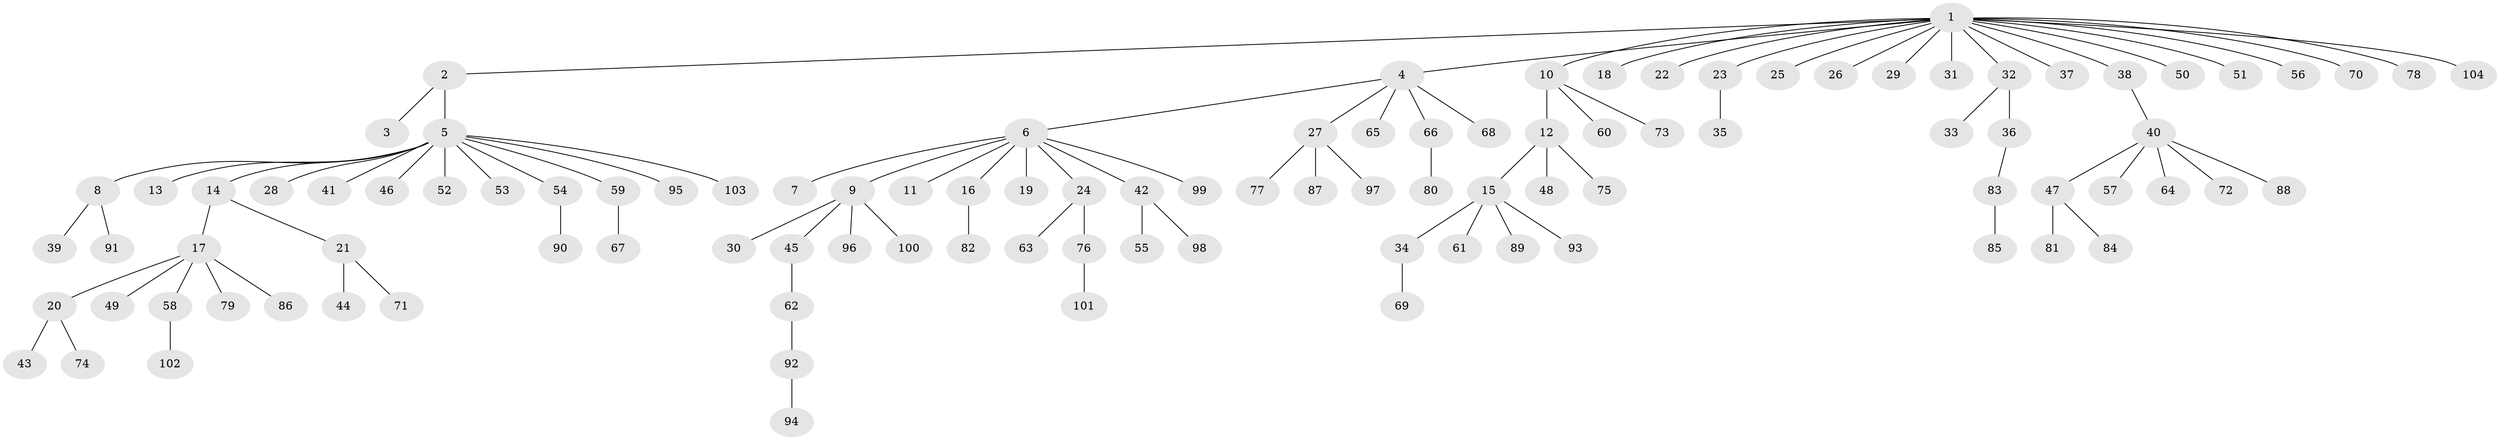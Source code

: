 // Generated by graph-tools (version 1.1) at 2025/14/03/09/25 04:14:21]
// undirected, 104 vertices, 103 edges
graph export_dot {
graph [start="1"]
  node [color=gray90,style=filled];
  1;
  2;
  3;
  4;
  5;
  6;
  7;
  8;
  9;
  10;
  11;
  12;
  13;
  14;
  15;
  16;
  17;
  18;
  19;
  20;
  21;
  22;
  23;
  24;
  25;
  26;
  27;
  28;
  29;
  30;
  31;
  32;
  33;
  34;
  35;
  36;
  37;
  38;
  39;
  40;
  41;
  42;
  43;
  44;
  45;
  46;
  47;
  48;
  49;
  50;
  51;
  52;
  53;
  54;
  55;
  56;
  57;
  58;
  59;
  60;
  61;
  62;
  63;
  64;
  65;
  66;
  67;
  68;
  69;
  70;
  71;
  72;
  73;
  74;
  75;
  76;
  77;
  78;
  79;
  80;
  81;
  82;
  83;
  84;
  85;
  86;
  87;
  88;
  89;
  90;
  91;
  92;
  93;
  94;
  95;
  96;
  97;
  98;
  99;
  100;
  101;
  102;
  103;
  104;
  1 -- 2;
  1 -- 4;
  1 -- 10;
  1 -- 18;
  1 -- 22;
  1 -- 23;
  1 -- 25;
  1 -- 26;
  1 -- 29;
  1 -- 31;
  1 -- 32;
  1 -- 37;
  1 -- 38;
  1 -- 50;
  1 -- 51;
  1 -- 56;
  1 -- 70;
  1 -- 78;
  1 -- 104;
  2 -- 3;
  2 -- 5;
  4 -- 6;
  4 -- 27;
  4 -- 65;
  4 -- 66;
  4 -- 68;
  5 -- 8;
  5 -- 13;
  5 -- 14;
  5 -- 28;
  5 -- 41;
  5 -- 46;
  5 -- 52;
  5 -- 53;
  5 -- 54;
  5 -- 59;
  5 -- 95;
  5 -- 103;
  6 -- 7;
  6 -- 9;
  6 -- 11;
  6 -- 16;
  6 -- 19;
  6 -- 24;
  6 -- 42;
  6 -- 99;
  8 -- 39;
  8 -- 91;
  9 -- 30;
  9 -- 45;
  9 -- 96;
  9 -- 100;
  10 -- 12;
  10 -- 60;
  10 -- 73;
  12 -- 15;
  12 -- 48;
  12 -- 75;
  14 -- 17;
  14 -- 21;
  15 -- 34;
  15 -- 61;
  15 -- 89;
  15 -- 93;
  16 -- 82;
  17 -- 20;
  17 -- 49;
  17 -- 58;
  17 -- 79;
  17 -- 86;
  20 -- 43;
  20 -- 74;
  21 -- 44;
  21 -- 71;
  23 -- 35;
  24 -- 63;
  24 -- 76;
  27 -- 77;
  27 -- 87;
  27 -- 97;
  32 -- 33;
  32 -- 36;
  34 -- 69;
  36 -- 83;
  38 -- 40;
  40 -- 47;
  40 -- 57;
  40 -- 64;
  40 -- 72;
  40 -- 88;
  42 -- 55;
  42 -- 98;
  45 -- 62;
  47 -- 81;
  47 -- 84;
  54 -- 90;
  58 -- 102;
  59 -- 67;
  62 -- 92;
  66 -- 80;
  76 -- 101;
  83 -- 85;
  92 -- 94;
}
